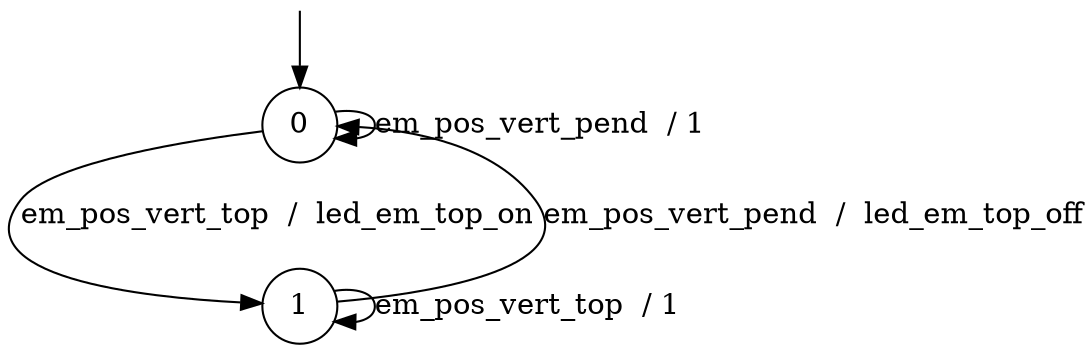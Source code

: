 digraph g {

	s0 [shape="circle" label="0"];
	s1 [shape="circle" label="1"];
	s0 -> s0 [label="em_pos_vert_pend  / 1"];
	s0 -> s1 [label="em_pos_vert_top  /  led_em_top_on"];
	s1 -> s0 [label="em_pos_vert_pend  /  led_em_top_off"];
	s1 -> s1 [label="em_pos_vert_top  / 1"];

__start0 [label="" shape="none" width="0" height="0"];
__start0 -> s0;

}
